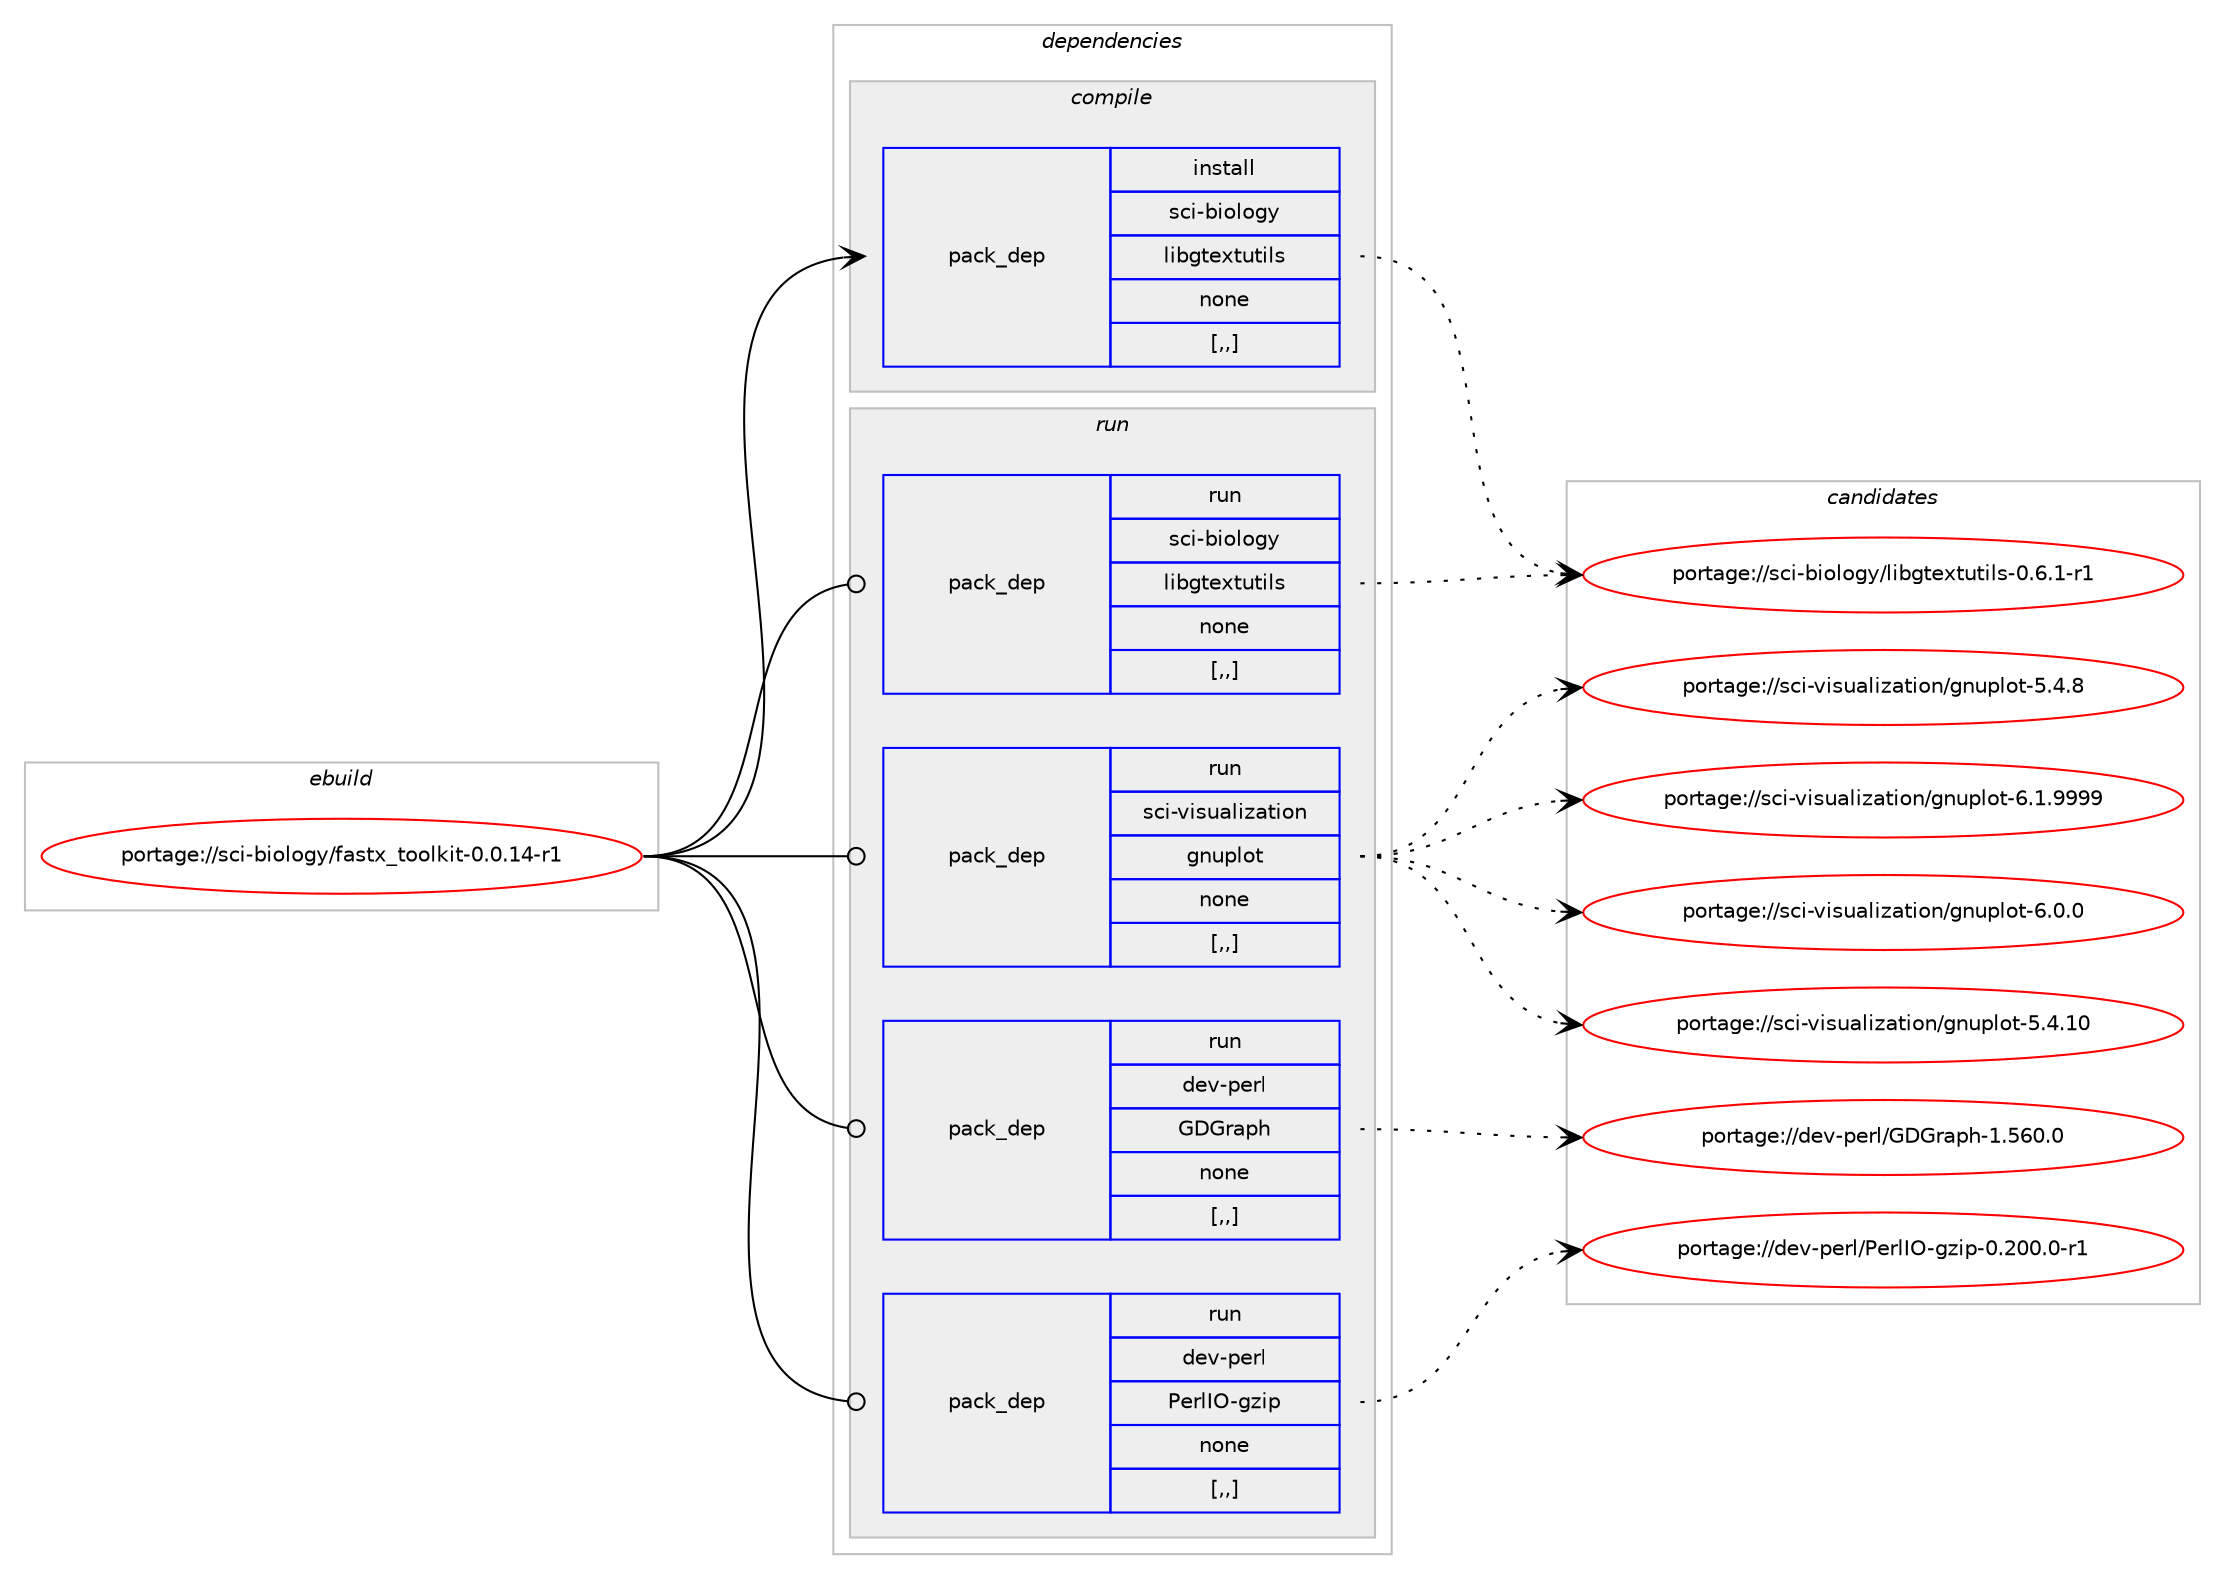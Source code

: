 digraph prolog {

# *************
# Graph options
# *************

newrank=true;
concentrate=true;
compound=true;
graph [rankdir=LR,fontname=Helvetica,fontsize=10,ranksep=1.5];#, ranksep=2.5, nodesep=0.2];
edge  [arrowhead=vee];
node  [fontname=Helvetica,fontsize=10];

# **********
# The ebuild
# **********

subgraph cluster_leftcol {
color=gray;
label=<<i>ebuild</i>>;
id [label="portage://sci-biology/fastx_toolkit-0.0.14-r1", color=red, width=4, href="../sci-biology/fastx_toolkit-0.0.14-r1.svg"];
}

# ****************
# The dependencies
# ****************

subgraph cluster_midcol {
color=gray;
label=<<i>dependencies</i>>;
subgraph cluster_compile {
fillcolor="#eeeeee";
style=filled;
label=<<i>compile</i>>;
subgraph pack285730 {
dependency392473 [label=<<TABLE BORDER="0" CELLBORDER="1" CELLSPACING="0" CELLPADDING="4" WIDTH="220"><TR><TD ROWSPAN="6" CELLPADDING="30">pack_dep</TD></TR><TR><TD WIDTH="110">install</TD></TR><TR><TD>sci-biology</TD></TR><TR><TD>libgtextutils</TD></TR><TR><TD>none</TD></TR><TR><TD>[,,]</TD></TR></TABLE>>, shape=none, color=blue];
}
id:e -> dependency392473:w [weight=20,style="solid",arrowhead="vee"];
}
subgraph cluster_compileandrun {
fillcolor="#eeeeee";
style=filled;
label=<<i>compile and run</i>>;
}
subgraph cluster_run {
fillcolor="#eeeeee";
style=filled;
label=<<i>run</i>>;
subgraph pack285731 {
dependency392474 [label=<<TABLE BORDER="0" CELLBORDER="1" CELLSPACING="0" CELLPADDING="4" WIDTH="220"><TR><TD ROWSPAN="6" CELLPADDING="30">pack_dep</TD></TR><TR><TD WIDTH="110">run</TD></TR><TR><TD>dev-perl</TD></TR><TR><TD>GDGraph</TD></TR><TR><TD>none</TD></TR><TR><TD>[,,]</TD></TR></TABLE>>, shape=none, color=blue];
}
id:e -> dependency392474:w [weight=20,style="solid",arrowhead="odot"];
subgraph pack285732 {
dependency392475 [label=<<TABLE BORDER="0" CELLBORDER="1" CELLSPACING="0" CELLPADDING="4" WIDTH="220"><TR><TD ROWSPAN="6" CELLPADDING="30">pack_dep</TD></TR><TR><TD WIDTH="110">run</TD></TR><TR><TD>dev-perl</TD></TR><TR><TD>PerlIO-gzip</TD></TR><TR><TD>none</TD></TR><TR><TD>[,,]</TD></TR></TABLE>>, shape=none, color=blue];
}
id:e -> dependency392475:w [weight=20,style="solid",arrowhead="odot"];
subgraph pack285733 {
dependency392476 [label=<<TABLE BORDER="0" CELLBORDER="1" CELLSPACING="0" CELLPADDING="4" WIDTH="220"><TR><TD ROWSPAN="6" CELLPADDING="30">pack_dep</TD></TR><TR><TD WIDTH="110">run</TD></TR><TR><TD>sci-biology</TD></TR><TR><TD>libgtextutils</TD></TR><TR><TD>none</TD></TR><TR><TD>[,,]</TD></TR></TABLE>>, shape=none, color=blue];
}
id:e -> dependency392476:w [weight=20,style="solid",arrowhead="odot"];
subgraph pack285734 {
dependency392477 [label=<<TABLE BORDER="0" CELLBORDER="1" CELLSPACING="0" CELLPADDING="4" WIDTH="220"><TR><TD ROWSPAN="6" CELLPADDING="30">pack_dep</TD></TR><TR><TD WIDTH="110">run</TD></TR><TR><TD>sci-visualization</TD></TR><TR><TD>gnuplot</TD></TR><TR><TD>none</TD></TR><TR><TD>[,,]</TD></TR></TABLE>>, shape=none, color=blue];
}
id:e -> dependency392477:w [weight=20,style="solid",arrowhead="odot"];
}
}

# **************
# The candidates
# **************

subgraph cluster_choices {
rank=same;
color=gray;
label=<<i>candidates</i>>;

subgraph choice285730 {
color=black;
nodesep=1;
choice11599105459810511110811110312147108105981031161011201161171161051081154548465446494511449 [label="portage://sci-biology/libgtextutils-0.6.1-r1", color=red, width=4,href="../sci-biology/libgtextutils-0.6.1-r1.svg"];
dependency392473:e -> choice11599105459810511110811110312147108105981031161011201161171161051081154548465446494511449:w [style=dotted,weight="100"];
}
subgraph choice285731 {
color=black;
nodesep=1;
choice1001011184511210111410847716871114971121044549465354484648 [label="portage://dev-perl/GDGraph-1.560.0", color=red, width=4,href="../dev-perl/GDGraph-1.560.0.svg"];
dependency392474:e -> choice1001011184511210111410847716871114971121044549465354484648:w [style=dotted,weight="100"];
}
subgraph choice285732 {
color=black;
nodesep=1;
choice10010111845112101114108478010111410873794510312210511245484650484846484511449 [label="portage://dev-perl/PerlIO-gzip-0.200.0-r1", color=red, width=4,href="../dev-perl/PerlIO-gzip-0.200.0-r1.svg"];
dependency392475:e -> choice10010111845112101114108478010111410873794510312210511245484650484846484511449:w [style=dotted,weight="100"];
}
subgraph choice285733 {
color=black;
nodesep=1;
choice11599105459810511110811110312147108105981031161011201161171161051081154548465446494511449 [label="portage://sci-biology/libgtextutils-0.6.1-r1", color=red, width=4,href="../sci-biology/libgtextutils-0.6.1-r1.svg"];
dependency392476:e -> choice11599105459810511110811110312147108105981031161011201161171161051081154548465446494511449:w [style=dotted,weight="100"];
}
subgraph choice285734 {
color=black;
nodesep=1;
choice1159910545118105115117971081051229711610511111047103110117112108111116455446494657575757 [label="portage://sci-visualization/gnuplot-6.1.9999", color=red, width=4,href="../sci-visualization/gnuplot-6.1.9999.svg"];
choice1159910545118105115117971081051229711610511111047103110117112108111116455446484648 [label="portage://sci-visualization/gnuplot-6.0.0", color=red, width=4,href="../sci-visualization/gnuplot-6.0.0.svg"];
choice115991054511810511511797108105122971161051111104710311011711210811111645534652464948 [label="portage://sci-visualization/gnuplot-5.4.10", color=red, width=4,href="../sci-visualization/gnuplot-5.4.10.svg"];
choice1159910545118105115117971081051229711610511111047103110117112108111116455346524656 [label="portage://sci-visualization/gnuplot-5.4.8", color=red, width=4,href="../sci-visualization/gnuplot-5.4.8.svg"];
dependency392477:e -> choice1159910545118105115117971081051229711610511111047103110117112108111116455446494657575757:w [style=dotted,weight="100"];
dependency392477:e -> choice1159910545118105115117971081051229711610511111047103110117112108111116455446484648:w [style=dotted,weight="100"];
dependency392477:e -> choice115991054511810511511797108105122971161051111104710311011711210811111645534652464948:w [style=dotted,weight="100"];
dependency392477:e -> choice1159910545118105115117971081051229711610511111047103110117112108111116455346524656:w [style=dotted,weight="100"];
}
}

}
